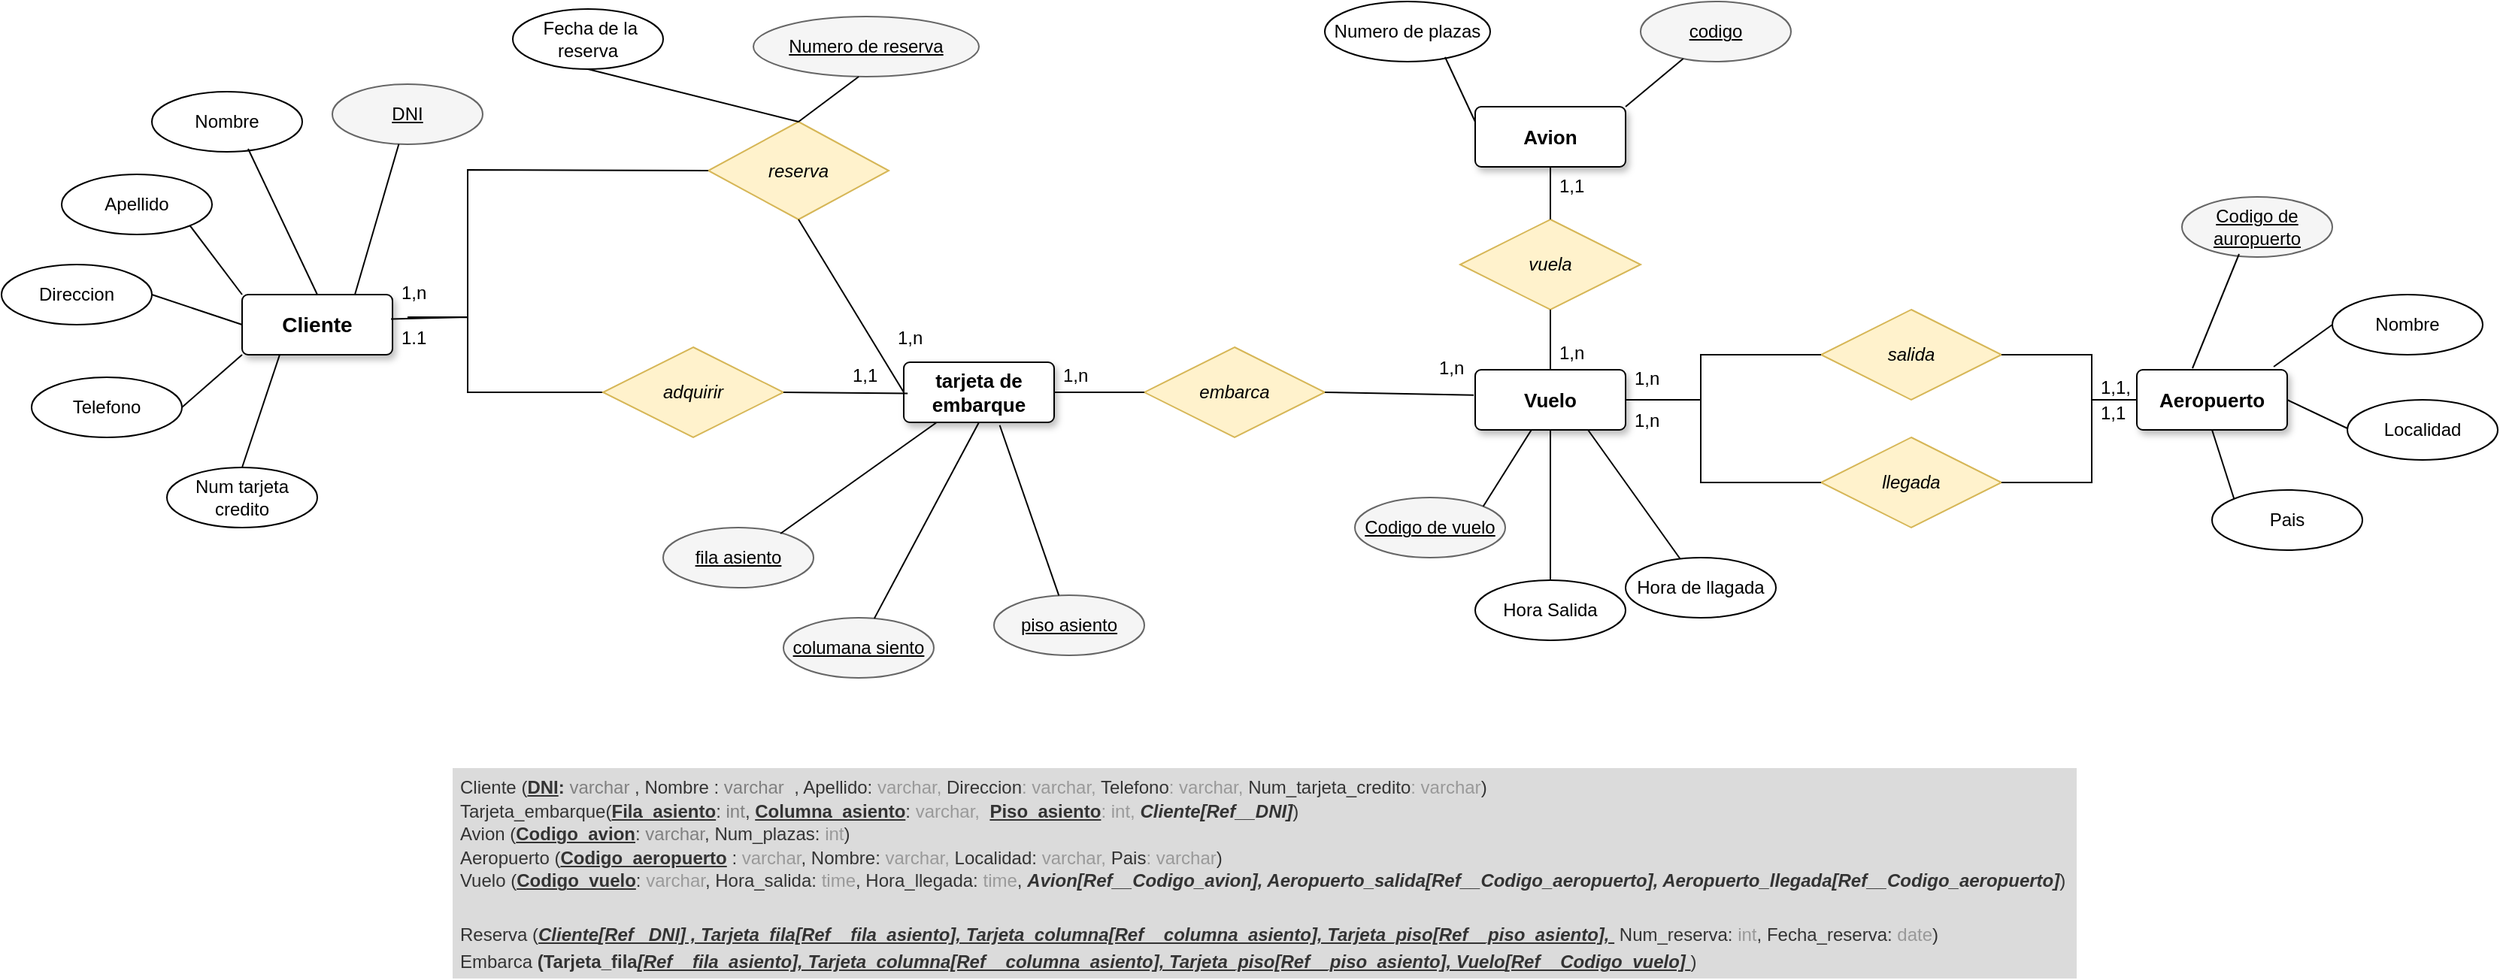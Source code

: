 <mxfile version="22.0.4" type="github">
  <diagram name="Página-1" id="L3PUTeM4myhtaXMjBlmP">
    <mxGraphModel dx="2261" dy="750" grid="1" gridSize="10" guides="1" tooltips="1" connect="1" arrows="1" fold="1" page="1" pageScale="1" pageWidth="827" pageHeight="1169" math="0" shadow="0">
      <root>
        <mxCell id="0" />
        <mxCell id="1" parent="0" />
        <mxCell id="XfrkroBY9YdSZelQLkN4-1" value="Vuelo" style="rounded=1;arcSize=10;whiteSpace=wrap;html=1;align=center;shadow=1;fontSize=13;fontStyle=1" parent="1" vertex="1">
          <mxGeometry x="710" y="505" width="100" height="40" as="geometry" />
        </mxCell>
        <mxCell id="XfrkroBY9YdSZelQLkN4-2" value="Cliente" style="rounded=1;arcSize=10;whiteSpace=wrap;html=1;align=center;shadow=1;fontSize=14;fontStyle=1" parent="1" vertex="1">
          <mxGeometry x="-110" y="455" width="100" height="40" as="geometry" />
        </mxCell>
        <mxCell id="XfrkroBY9YdSZelQLkN4-3" value="Aeropuerto" style="rounded=1;arcSize=10;whiteSpace=wrap;html=1;align=center;shadow=1;fontSize=13;fontStyle=1" parent="1" vertex="1">
          <mxGeometry x="1150" y="505" width="100" height="40" as="geometry" />
        </mxCell>
        <mxCell id="XfrkroBY9YdSZelQLkN4-4" value="Avion" style="rounded=1;arcSize=10;whiteSpace=wrap;html=1;align=center;shadow=1;fontSize=13;fontStyle=1" parent="1" vertex="1">
          <mxGeometry x="710" y="330" width="100" height="40" as="geometry" />
        </mxCell>
        <mxCell id="XfrkroBY9YdSZelQLkN4-5" value="Nombre" style="ellipse;whiteSpace=wrap;html=1;align=center;" parent="1" vertex="1">
          <mxGeometry x="-170" y="320" width="100" height="40" as="geometry" />
        </mxCell>
        <mxCell id="XfrkroBY9YdSZelQLkN4-6" value="DNI" style="ellipse;whiteSpace=wrap;html=1;align=center;fontStyle=4;fillColor=#f5f5f5;strokeColor=#666666;" parent="1" vertex="1">
          <mxGeometry x="-50" y="315" width="100" height="40" as="geometry" />
        </mxCell>
        <mxCell id="XfrkroBY9YdSZelQLkN4-7" value="Apellido" style="ellipse;whiteSpace=wrap;html=1;align=center;" parent="1" vertex="1">
          <mxGeometry x="-230" y="375" width="100" height="40" as="geometry" />
        </mxCell>
        <mxCell id="XfrkroBY9YdSZelQLkN4-8" value="Direccion" style="ellipse;whiteSpace=wrap;html=1;align=center;" parent="1" vertex="1">
          <mxGeometry x="-270" y="435" width="100" height="40" as="geometry" />
        </mxCell>
        <mxCell id="XfrkroBY9YdSZelQLkN4-9" value="Telefono" style="ellipse;whiteSpace=wrap;html=1;align=center;" parent="1" vertex="1">
          <mxGeometry x="-250" y="510" width="100" height="40" as="geometry" />
        </mxCell>
        <mxCell id="XfrkroBY9YdSZelQLkN4-12" value="Num tarjeta credito" style="ellipse;whiteSpace=wrap;html=1;align=center;" parent="1" vertex="1">
          <mxGeometry x="-160" y="570" width="100" height="40" as="geometry" />
        </mxCell>
        <mxCell id="XfrkroBY9YdSZelQLkN4-16" value="" style="endArrow=none;html=1;rounded=0;entryX=0.5;entryY=0;entryDx=0;entryDy=0;exitX=0.25;exitY=1;exitDx=0;exitDy=0;" parent="1" source="XfrkroBY9YdSZelQLkN4-2" target="XfrkroBY9YdSZelQLkN4-12" edge="1">
          <mxGeometry relative="1" as="geometry">
            <mxPoint x="-42" y="736" as="sourcePoint" />
            <mxPoint x="350" y="545" as="targetPoint" />
          </mxGeometry>
        </mxCell>
        <mxCell id="XfrkroBY9YdSZelQLkN4-19" value="" style="endArrow=none;html=1;rounded=0;exitX=0;exitY=1;exitDx=0;exitDy=0;entryX=1;entryY=0.5;entryDx=0;entryDy=0;" parent="1" source="XfrkroBY9YdSZelQLkN4-2" target="XfrkroBY9YdSZelQLkN4-9" edge="1">
          <mxGeometry relative="1" as="geometry">
            <mxPoint x="330" y="425" as="sourcePoint" />
            <mxPoint x="490" y="425" as="targetPoint" />
          </mxGeometry>
        </mxCell>
        <mxCell id="XfrkroBY9YdSZelQLkN4-20" value="" style="endArrow=none;html=1;rounded=0;exitX=1;exitY=1;exitDx=0;exitDy=0;entryX=0;entryY=0;entryDx=0;entryDy=0;" parent="1" source="XfrkroBY9YdSZelQLkN4-7" target="XfrkroBY9YdSZelQLkN4-2" edge="1">
          <mxGeometry relative="1" as="geometry">
            <mxPoint x="330" y="425" as="sourcePoint" />
            <mxPoint x="490" y="425" as="targetPoint" />
          </mxGeometry>
        </mxCell>
        <mxCell id="XfrkroBY9YdSZelQLkN4-21" value="" style="endArrow=none;html=1;rounded=0;entryX=1;entryY=0.5;entryDx=0;entryDy=0;exitX=0;exitY=0.5;exitDx=0;exitDy=0;" parent="1" source="XfrkroBY9YdSZelQLkN4-2" target="XfrkroBY9YdSZelQLkN4-8" edge="1">
          <mxGeometry relative="1" as="geometry">
            <mxPoint x="330" y="425" as="sourcePoint" />
            <mxPoint x="490" y="425" as="targetPoint" />
          </mxGeometry>
        </mxCell>
        <mxCell id="XfrkroBY9YdSZelQLkN4-22" value="" style="endArrow=none;html=1;rounded=0;exitX=0.64;exitY=0.95;exitDx=0;exitDy=0;exitPerimeter=0;entryX=0.5;entryY=0;entryDx=0;entryDy=0;" parent="1" source="XfrkroBY9YdSZelQLkN4-5" target="XfrkroBY9YdSZelQLkN4-2" edge="1">
          <mxGeometry relative="1" as="geometry">
            <mxPoint x="330" y="425" as="sourcePoint" />
            <mxPoint x="490" y="425" as="targetPoint" />
          </mxGeometry>
        </mxCell>
        <mxCell id="XfrkroBY9YdSZelQLkN4-23" value="" style="endArrow=none;html=1;rounded=0;entryX=0.75;entryY=0;entryDx=0;entryDy=0;" parent="1" source="XfrkroBY9YdSZelQLkN4-6" target="XfrkroBY9YdSZelQLkN4-2" edge="1">
          <mxGeometry relative="1" as="geometry">
            <mxPoint x="280" y="425" as="sourcePoint" />
            <mxPoint x="440" y="425" as="targetPoint" />
          </mxGeometry>
        </mxCell>
        <mxCell id="XfrkroBY9YdSZelQLkN4-27" value="reserva" style="shape=rhombus;perimeter=rhombusPerimeter;whiteSpace=wrap;html=1;align=center;fillColor=#fff2cc;strokeColor=#d6b656;fontStyle=2" parent="1" vertex="1">
          <mxGeometry x="200" y="340" width="120" height="65" as="geometry" />
        </mxCell>
        <mxCell id="XfrkroBY9YdSZelQLkN4-28" value="vuela" style="shape=rhombus;perimeter=rhombusPerimeter;whiteSpace=wrap;html=1;align=center;fillColor=#fff2cc;strokeColor=#d6b656;fontStyle=2" parent="1" vertex="1">
          <mxGeometry x="700" y="405" width="120" height="60" as="geometry" />
        </mxCell>
        <mxCell id="XfrkroBY9YdSZelQLkN4-29" value="salida" style="shape=rhombus;perimeter=rhombusPerimeter;whiteSpace=wrap;html=1;align=center;fillColor=#fff2cc;strokeColor=#d6b656;fontStyle=2" parent="1" vertex="1">
          <mxGeometry x="940" y="465" width="120" height="60" as="geometry" />
        </mxCell>
        <mxCell id="XfrkroBY9YdSZelQLkN4-30" value="llegada" style="shape=rhombus;perimeter=rhombusPerimeter;whiteSpace=wrap;html=1;align=center;fillColor=#fff2cc;strokeColor=#d6b656;fontStyle=2" parent="1" vertex="1">
          <mxGeometry x="940" y="550" width="120" height="60" as="geometry" />
        </mxCell>
        <mxCell id="XfrkroBY9YdSZelQLkN4-31" value="&amp;nbsp;Fecha de la reserva" style="ellipse;whiteSpace=wrap;html=1;align=center;" parent="1" vertex="1">
          <mxGeometry x="70" y="265" width="100" height="40" as="geometry" />
        </mxCell>
        <mxCell id="XfrkroBY9YdSZelQLkN4-32" value="Numero de reserva" style="ellipse;whiteSpace=wrap;html=1;align=center;fontStyle=4;fillColor=#f5f5f5;strokeColor=#666666;" parent="1" vertex="1">
          <mxGeometry x="230" y="270" width="150" height="40" as="geometry" />
        </mxCell>
        <mxCell id="XfrkroBY9YdSZelQLkN4-33" value="fila asiento" style="ellipse;whiteSpace=wrap;html=1;align=center;fontStyle=4;fillColor=#f5f5f5;strokeColor=#666666;" parent="1" vertex="1">
          <mxGeometry x="170" y="610" width="100" height="40" as="geometry" />
        </mxCell>
        <mxCell id="XfrkroBY9YdSZelQLkN4-34" value="columana siento" style="ellipse;whiteSpace=wrap;html=1;align=center;fontStyle=4;fillColor=#f5f5f5;strokeColor=#666666;" parent="1" vertex="1">
          <mxGeometry x="250" y="670" width="100" height="40" as="geometry" />
        </mxCell>
        <mxCell id="XfrkroBY9YdSZelQLkN4-35" value="piso asiento" style="ellipse;whiteSpace=wrap;html=1;align=center;fontStyle=4;fillColor=#f5f5f5;strokeColor=#666666;" parent="1" vertex="1">
          <mxGeometry x="390" y="655" width="100" height="40" as="geometry" />
        </mxCell>
        <mxCell id="XfrkroBY9YdSZelQLkN4-36" value="" style="endArrow=none;html=1;rounded=0;exitX=0.78;exitY=0.1;exitDx=0;exitDy=0;exitPerimeter=0;" parent="1" source="XfrkroBY9YdSZelQLkN4-33" target="Wc_oLumsa9qO4AvaXTeA-2" edge="1">
          <mxGeometry relative="1" as="geometry">
            <mxPoint x="180" y="640" as="sourcePoint" />
            <mxPoint x="190" y="595" as="targetPoint" />
          </mxGeometry>
        </mxCell>
        <mxCell id="XfrkroBY9YdSZelQLkN4-37" value="" style="endArrow=none;html=1;rounded=0;exitX=0.5;exitY=1;exitDx=0;exitDy=0;" parent="1" source="Wc_oLumsa9qO4AvaXTeA-2" target="XfrkroBY9YdSZelQLkN4-34" edge="1">
          <mxGeometry relative="1" as="geometry">
            <mxPoint x="243" y="596" as="sourcePoint" />
            <mxPoint x="220" y="475" as="targetPoint" />
          </mxGeometry>
        </mxCell>
        <mxCell id="XfrkroBY9YdSZelQLkN4-38" value="" style="endArrow=none;html=1;rounded=0;exitX=0.638;exitY=1.047;exitDx=0;exitDy=0;exitPerimeter=0;" parent="1" source="Wc_oLumsa9qO4AvaXTeA-2" target="XfrkroBY9YdSZelQLkN4-35" edge="1">
          <mxGeometry relative="1" as="geometry">
            <mxPoint x="250" y="595" as="sourcePoint" />
            <mxPoint x="220" y="475" as="targetPoint" />
          </mxGeometry>
        </mxCell>
        <mxCell id="XfrkroBY9YdSZelQLkN4-39" value="" style="endArrow=none;html=1;rounded=0;exitX=0.5;exitY=0;exitDx=0;exitDy=0;entryX=0.467;entryY=1;entryDx=0;entryDy=0;entryPerimeter=0;" parent="1" source="XfrkroBY9YdSZelQLkN4-27" target="XfrkroBY9YdSZelQLkN4-32" edge="1">
          <mxGeometry relative="1" as="geometry">
            <mxPoint x="60" y="400" as="sourcePoint" />
            <mxPoint x="220" y="400" as="targetPoint" />
          </mxGeometry>
        </mxCell>
        <mxCell id="XfrkroBY9YdSZelQLkN4-40" value="" style="endArrow=none;html=1;rounded=0;exitX=0.5;exitY=0;exitDx=0;exitDy=0;entryX=0.5;entryY=1;entryDx=0;entryDy=0;" parent="1" source="XfrkroBY9YdSZelQLkN4-27" target="XfrkroBY9YdSZelQLkN4-31" edge="1">
          <mxGeometry relative="1" as="geometry">
            <mxPoint x="60" y="400" as="sourcePoint" />
            <mxPoint x="220" y="400" as="targetPoint" />
          </mxGeometry>
        </mxCell>
        <mxCell id="XfrkroBY9YdSZelQLkN4-42" value="" style="endArrow=none;html=1;rounded=0;entryX=0;entryY=0.5;entryDx=0;entryDy=0;exitX=1;exitY=0.5;exitDx=0;exitDy=0;" parent="1" source="XfrkroBY9YdSZelQLkN4-1" target="XfrkroBY9YdSZelQLkN4-29" edge="1">
          <mxGeometry relative="1" as="geometry">
            <mxPoint x="860" y="525" as="sourcePoint" />
            <mxPoint x="700" y="545" as="targetPoint" />
            <Array as="points">
              <mxPoint x="860" y="525" />
              <mxPoint x="860" y="495" />
            </Array>
          </mxGeometry>
        </mxCell>
        <mxCell id="XfrkroBY9YdSZelQLkN4-43" value="" style="endArrow=none;html=1;rounded=0;entryX=0;entryY=0.5;entryDx=0;entryDy=0;" parent="1" target="XfrkroBY9YdSZelQLkN4-30" edge="1">
          <mxGeometry relative="1" as="geometry">
            <mxPoint x="830" y="525" as="sourcePoint" />
            <mxPoint x="920" y="579.5" as="targetPoint" />
            <Array as="points">
              <mxPoint x="860" y="525" />
              <mxPoint x="860" y="580" />
            </Array>
          </mxGeometry>
        </mxCell>
        <mxCell id="XfrkroBY9YdSZelQLkN4-44" value="" style="endArrow=none;html=1;rounded=0;entryX=0;entryY=0.5;entryDx=0;entryDy=0;" parent="1" target="XfrkroBY9YdSZelQLkN4-3" edge="1">
          <mxGeometry relative="1" as="geometry">
            <mxPoint x="1060" y="495" as="sourcePoint" />
            <mxPoint x="1120" y="495" as="targetPoint" />
            <Array as="points">
              <mxPoint x="1120" y="495" />
              <mxPoint x="1120" y="525" />
            </Array>
          </mxGeometry>
        </mxCell>
        <mxCell id="XfrkroBY9YdSZelQLkN4-45" value="" style="endArrow=none;html=1;rounded=0;entryX=0;entryY=0.5;entryDx=0;entryDy=0;exitX=1;exitY=0.5;exitDx=0;exitDy=0;" parent="1" source="XfrkroBY9YdSZelQLkN4-30" target="XfrkroBY9YdSZelQLkN4-3" edge="1">
          <mxGeometry relative="1" as="geometry">
            <mxPoint x="1060" y="575" as="sourcePoint" />
            <mxPoint x="1120" y="580" as="targetPoint" />
            <Array as="points">
              <mxPoint x="1120" y="580" />
              <mxPoint x="1120" y="525" />
            </Array>
          </mxGeometry>
        </mxCell>
        <mxCell id="XfrkroBY9YdSZelQLkN4-46" value="" style="endArrow=none;html=1;rounded=0;exitX=0.5;exitY=1;exitDx=0;exitDy=0;entryX=0.5;entryY=0;entryDx=0;entryDy=0;" parent="1" source="XfrkroBY9YdSZelQLkN4-28" target="XfrkroBY9YdSZelQLkN4-1" edge="1">
          <mxGeometry relative="1" as="geometry">
            <mxPoint x="540" y="545" as="sourcePoint" />
            <mxPoint x="700" y="545" as="targetPoint" />
          </mxGeometry>
        </mxCell>
        <mxCell id="XfrkroBY9YdSZelQLkN4-47" value="" style="endArrow=none;html=1;rounded=0;exitX=0.5;exitY=1;exitDx=0;exitDy=0;entryX=0.5;entryY=0;entryDx=0;entryDy=0;" parent="1" source="XfrkroBY9YdSZelQLkN4-4" target="XfrkroBY9YdSZelQLkN4-28" edge="1">
          <mxGeometry relative="1" as="geometry">
            <mxPoint x="540" y="580" as="sourcePoint" />
            <mxPoint x="700" y="580" as="targetPoint" />
          </mxGeometry>
        </mxCell>
        <mxCell id="XfrkroBY9YdSZelQLkN4-50" value="Codigo de vuelo" style="ellipse;whiteSpace=wrap;html=1;align=center;fontStyle=4;fillColor=#f5f5f5;strokeColor=#666666;" parent="1" vertex="1">
          <mxGeometry x="630" y="590" width="100" height="40" as="geometry" />
        </mxCell>
        <mxCell id="XfrkroBY9YdSZelQLkN4-51" value="Hora Salida" style="ellipse;whiteSpace=wrap;html=1;align=center;" parent="1" vertex="1">
          <mxGeometry x="710" y="645" width="100" height="40" as="geometry" />
        </mxCell>
        <mxCell id="XfrkroBY9YdSZelQLkN4-52" value="Hora de llagada" style="ellipse;whiteSpace=wrap;html=1;align=center;" parent="1" vertex="1">
          <mxGeometry x="810" y="630" width="100" height="40" as="geometry" />
        </mxCell>
        <mxCell id="XfrkroBY9YdSZelQLkN4-53" value="Codigo de auropuerto" style="ellipse;whiteSpace=wrap;html=1;align=center;fontStyle=4;fillColor=#f5f5f5;strokeColor=#666666;" parent="1" vertex="1">
          <mxGeometry x="1180" y="390" width="100" height="40" as="geometry" />
        </mxCell>
        <mxCell id="XfrkroBY9YdSZelQLkN4-54" value="Nombre" style="ellipse;whiteSpace=wrap;html=1;align=center;" parent="1" vertex="1">
          <mxGeometry x="1280" y="455" width="100" height="40" as="geometry" />
        </mxCell>
        <mxCell id="XfrkroBY9YdSZelQLkN4-55" value="Localidad" style="ellipse;whiteSpace=wrap;html=1;align=center;" parent="1" vertex="1">
          <mxGeometry x="1290" y="525" width="100" height="40" as="geometry" />
        </mxCell>
        <mxCell id="XfrkroBY9YdSZelQLkN4-56" value="Pais" style="ellipse;whiteSpace=wrap;html=1;align=center;" parent="1" vertex="1">
          <mxGeometry x="1200" y="585" width="100" height="40" as="geometry" />
        </mxCell>
        <mxCell id="XfrkroBY9YdSZelQLkN4-57" value="Numero de plazas" style="ellipse;whiteSpace=wrap;html=1;align=center;" parent="1" vertex="1">
          <mxGeometry x="610" y="260" width="110" height="40" as="geometry" />
        </mxCell>
        <mxCell id="XfrkroBY9YdSZelQLkN4-58" value="" style="endArrow=none;html=1;rounded=0;exitX=0.727;exitY=0.925;exitDx=0;exitDy=0;exitPerimeter=0;entryX=0;entryY=0.25;entryDx=0;entryDy=0;" parent="1" source="XfrkroBY9YdSZelQLkN4-57" target="XfrkroBY9YdSZelQLkN4-4" edge="1">
          <mxGeometry relative="1" as="geometry">
            <mxPoint x="540" y="580" as="sourcePoint" />
            <mxPoint x="700" y="580" as="targetPoint" />
          </mxGeometry>
        </mxCell>
        <mxCell id="XfrkroBY9YdSZelQLkN4-59" value="codigo" style="ellipse;whiteSpace=wrap;html=1;align=center;fontStyle=4;fillColor=#f5f5f5;strokeColor=#666666;" parent="1" vertex="1">
          <mxGeometry x="820" y="260" width="100" height="40" as="geometry" />
        </mxCell>
        <mxCell id="XfrkroBY9YdSZelQLkN4-60" value="" style="endArrow=none;html=1;rounded=0;exitX=1;exitY=0;exitDx=0;exitDy=0;" parent="1" source="XfrkroBY9YdSZelQLkN4-4" target="XfrkroBY9YdSZelQLkN4-59" edge="1">
          <mxGeometry relative="1" as="geometry">
            <mxPoint x="840" y="290" as="sourcePoint" />
            <mxPoint x="700" y="580" as="targetPoint" />
          </mxGeometry>
        </mxCell>
        <mxCell id="XfrkroBY9YdSZelQLkN4-61" value="" style="endArrow=none;html=1;rounded=0;exitX=1;exitY=0;exitDx=0;exitDy=0;" parent="1" source="XfrkroBY9YdSZelQLkN4-50" target="XfrkroBY9YdSZelQLkN4-1" edge="1">
          <mxGeometry relative="1" as="geometry">
            <mxPoint x="730" y="595" as="sourcePoint" />
            <mxPoint x="700" y="545" as="targetPoint" />
          </mxGeometry>
        </mxCell>
        <mxCell id="XfrkroBY9YdSZelQLkN4-62" value="" style="endArrow=none;html=1;rounded=0;exitX=0.5;exitY=0;exitDx=0;exitDy=0;" parent="1" source="XfrkroBY9YdSZelQLkN4-51" edge="1">
          <mxGeometry relative="1" as="geometry">
            <mxPoint x="540" y="545" as="sourcePoint" />
            <mxPoint x="760" y="545" as="targetPoint" />
          </mxGeometry>
        </mxCell>
        <mxCell id="XfrkroBY9YdSZelQLkN4-63" value="" style="endArrow=none;html=1;rounded=0;entryX=0.75;entryY=1;entryDx=0;entryDy=0;" parent="1" source="XfrkroBY9YdSZelQLkN4-52" target="XfrkroBY9YdSZelQLkN4-1" edge="1">
          <mxGeometry relative="1" as="geometry">
            <mxPoint x="540" y="545" as="sourcePoint" />
            <mxPoint x="700" y="545" as="targetPoint" />
          </mxGeometry>
        </mxCell>
        <mxCell id="XfrkroBY9YdSZelQLkN4-64" value="" style="endArrow=none;html=1;rounded=0;entryX=0.38;entryY=0.95;entryDx=0;entryDy=0;entryPerimeter=0;exitX=0.37;exitY=-0.025;exitDx=0;exitDy=0;exitPerimeter=0;" parent="1" source="XfrkroBY9YdSZelQLkN4-3" target="XfrkroBY9YdSZelQLkN4-53" edge="1">
          <mxGeometry relative="1" as="geometry">
            <mxPoint x="540" y="545" as="sourcePoint" />
            <mxPoint x="700" y="545" as="targetPoint" />
          </mxGeometry>
        </mxCell>
        <mxCell id="XfrkroBY9YdSZelQLkN4-65" value="" style="endArrow=none;html=1;rounded=0;entryX=0;entryY=0.5;entryDx=0;entryDy=0;exitX=0.91;exitY=-0.05;exitDx=0;exitDy=0;exitPerimeter=0;" parent="1" source="XfrkroBY9YdSZelQLkN4-3" target="XfrkroBY9YdSZelQLkN4-54" edge="1">
          <mxGeometry relative="1" as="geometry">
            <mxPoint x="540" y="545" as="sourcePoint" />
            <mxPoint x="700" y="545" as="targetPoint" />
          </mxGeometry>
        </mxCell>
        <mxCell id="XfrkroBY9YdSZelQLkN4-66" value="" style="endArrow=none;html=1;rounded=0;exitX=1;exitY=0.5;exitDx=0;exitDy=0;" parent="1" source="XfrkroBY9YdSZelQLkN4-3" edge="1">
          <mxGeometry relative="1" as="geometry">
            <mxPoint x="1130" y="544" as="sourcePoint" />
            <mxPoint x="1290" y="544" as="targetPoint" />
          </mxGeometry>
        </mxCell>
        <mxCell id="XfrkroBY9YdSZelQLkN4-67" value="" style="endArrow=none;html=1;rounded=0;entryX=0;entryY=0;entryDx=0;entryDy=0;exitX=0.5;exitY=1;exitDx=0;exitDy=0;" parent="1" source="XfrkroBY9YdSZelQLkN4-3" target="XfrkroBY9YdSZelQLkN4-56" edge="1">
          <mxGeometry relative="1" as="geometry">
            <mxPoint x="540" y="545" as="sourcePoint" />
            <mxPoint x="700" y="545" as="targetPoint" />
          </mxGeometry>
        </mxCell>
        <mxCell id="XfrkroBY9YdSZelQLkN4-71" value="1,n" style="text;strokeColor=none;fillColor=none;spacingLeft=4;spacingRight=4;overflow=hidden;rotatable=0;points=[[0,0.5],[1,0.5]];portConstraint=eastwest;fontSize=12;whiteSpace=wrap;html=1;" parent="1" vertex="1">
          <mxGeometry x="680" y="490" width="40" height="30" as="geometry" />
        </mxCell>
        <mxCell id="XfrkroBY9YdSZelQLkN4-73" value="1,n" style="text;strokeColor=none;fillColor=none;spacingLeft=4;spacingRight=4;overflow=hidden;rotatable=0;points=[[0,0.5],[1,0.5]];portConstraint=eastwest;fontSize=12;whiteSpace=wrap;html=1;" parent="1" vertex="1">
          <mxGeometry x="-10" y="440" width="40" height="30" as="geometry" />
        </mxCell>
        <mxCell id="XfrkroBY9YdSZelQLkN4-74" value="1.1" style="text;strokeColor=none;fillColor=none;spacingLeft=4;spacingRight=4;overflow=hidden;rotatable=0;points=[[0,0.5],[1,0.5]];portConstraint=eastwest;fontSize=12;whiteSpace=wrap;html=1;" parent="1" vertex="1">
          <mxGeometry x="-10" y="470" width="40" height="30" as="geometry" />
        </mxCell>
        <mxCell id="XfrkroBY9YdSZelQLkN4-75" value="1,1," style="text;strokeColor=none;fillColor=none;spacingLeft=4;spacingRight=4;overflow=hidden;rotatable=0;points=[[0,0.5],[1,0.5]];portConstraint=eastwest;fontSize=12;whiteSpace=wrap;html=1;" parent="1" vertex="1">
          <mxGeometry x="1120" y="503" width="40" height="30" as="geometry" />
        </mxCell>
        <mxCell id="XfrkroBY9YdSZelQLkN4-76" value="1,1" style="text;strokeColor=none;fillColor=none;spacingLeft=4;spacingRight=4;overflow=hidden;rotatable=0;points=[[0,0.5],[1,0.5]];portConstraint=eastwest;fontSize=12;whiteSpace=wrap;html=1;" parent="1" vertex="1">
          <mxGeometry x="1120" y="520" width="40" height="30" as="geometry" />
        </mxCell>
        <mxCell id="XfrkroBY9YdSZelQLkN4-77" value="1,n" style="text;strokeColor=none;fillColor=none;spacingLeft=4;spacingRight=4;overflow=hidden;rotatable=0;points=[[0,0.5],[1,0.5]];portConstraint=eastwest;fontSize=12;whiteSpace=wrap;html=1;" parent="1" vertex="1">
          <mxGeometry x="810" y="525" width="40" height="30" as="geometry" />
        </mxCell>
        <mxCell id="XfrkroBY9YdSZelQLkN4-78" value="1,n" style="text;strokeColor=none;fillColor=none;spacingLeft=4;spacingRight=4;overflow=hidden;rotatable=0;points=[[0,0.5],[1,0.5]];portConstraint=eastwest;fontSize=12;whiteSpace=wrap;html=1;" parent="1" vertex="1">
          <mxGeometry x="810" y="497" width="40" height="30" as="geometry" />
        </mxCell>
        <mxCell id="XfrkroBY9YdSZelQLkN4-79" value="1,1" style="text;strokeColor=none;fillColor=none;spacingLeft=4;spacingRight=4;overflow=hidden;rotatable=0;points=[[0,0.5],[1,0.5]];portConstraint=eastwest;fontSize=12;whiteSpace=wrap;html=1;" parent="1" vertex="1">
          <mxGeometry x="760" y="369" width="40" height="30" as="geometry" />
        </mxCell>
        <mxCell id="XfrkroBY9YdSZelQLkN4-80" value="1,n" style="text;strokeColor=none;fillColor=none;spacingLeft=4;spacingRight=4;overflow=hidden;rotatable=0;points=[[0,0.5],[1,0.5]];portConstraint=eastwest;fontSize=12;whiteSpace=wrap;html=1;" parent="1" vertex="1">
          <mxGeometry x="760" y="480" width="40" height="30" as="geometry" />
        </mxCell>
        <mxCell id="Wc_oLumsa9qO4AvaXTeA-2" value="tarjeta de embarque" style="rounded=1;arcSize=10;whiteSpace=wrap;html=1;align=center;shadow=1;fontSize=13;fontStyle=1" parent="1" vertex="1">
          <mxGeometry x="330" y="500" width="100" height="40" as="geometry" />
        </mxCell>
        <mxCell id="Wc_oLumsa9qO4AvaXTeA-11" value="" style="endArrow=none;html=1;rounded=0;exitX=0.5;exitY=1;exitDx=0;exitDy=0;entryX=0;entryY=0.5;entryDx=0;entryDy=0;" parent="1" source="XfrkroBY9YdSZelQLkN4-27" target="Wc_oLumsa9qO4AvaXTeA-2" edge="1">
          <mxGeometry relative="1" as="geometry">
            <mxPoint x="320" y="570" as="sourcePoint" />
            <mxPoint x="610" y="600" as="targetPoint" />
          </mxGeometry>
        </mxCell>
        <mxCell id="Wc_oLumsa9qO4AvaXTeA-13" value="" style="endArrow=none;html=1;rounded=0;exitX=-0.024;exitY=0.043;exitDx=0;exitDy=0;exitPerimeter=0;" parent="1" source="XfrkroBY9YdSZelQLkN4-74" edge="1">
          <mxGeometry relative="1" as="geometry">
            <mxPoint x="450" y="600" as="sourcePoint" />
            <mxPoint x="130" y="520" as="targetPoint" />
            <Array as="points">
              <mxPoint x="40" y="470" />
              <mxPoint x="40" y="520" />
            </Array>
          </mxGeometry>
        </mxCell>
        <mxCell id="Wc_oLumsa9qO4AvaXTeA-14" value="embarca" style="shape=rhombus;perimeter=rhombusPerimeter;whiteSpace=wrap;html=1;align=center;fillColor=#fff2cc;strokeColor=#d6b656;fontStyle=2" parent="1" vertex="1">
          <mxGeometry x="490" y="490" width="120" height="60" as="geometry" />
        </mxCell>
        <mxCell id="Wc_oLumsa9qO4AvaXTeA-15" value="" style="endArrow=none;html=1;rounded=0;exitX=1;exitY=0.5;exitDx=0;exitDy=0;" parent="1" source="Wc_oLumsa9qO4AvaXTeA-2" target="Wc_oLumsa9qO4AvaXTeA-14" edge="1">
          <mxGeometry relative="1" as="geometry">
            <mxPoint x="450" y="600" as="sourcePoint" />
            <mxPoint x="610" y="600" as="targetPoint" />
          </mxGeometry>
        </mxCell>
        <mxCell id="Wc_oLumsa9qO4AvaXTeA-16" value="" style="endArrow=none;html=1;rounded=0;entryX=0.726;entryY=0.063;entryDx=0;entryDy=0;entryPerimeter=0;exitX=1;exitY=0.5;exitDx=0;exitDy=0;" parent="1" source="Wc_oLumsa9qO4AvaXTeA-14" edge="1">
          <mxGeometry relative="1" as="geometry">
            <mxPoint x="450" y="600" as="sourcePoint" />
            <mxPoint x="709.04" y="521.89" as="targetPoint" />
          </mxGeometry>
        </mxCell>
        <mxCell id="Wc_oLumsa9qO4AvaXTeA-17" value="1,1" style="text;strokeColor=none;fillColor=none;spacingLeft=4;spacingRight=4;overflow=hidden;rotatable=0;points=[[0,0.5],[1,0.5]];portConstraint=eastwest;fontSize=12;whiteSpace=wrap;html=1;" parent="1" vertex="1">
          <mxGeometry x="290" y="495" width="40" height="30" as="geometry" />
        </mxCell>
        <mxCell id="Wc_oLumsa9qO4AvaXTeA-21" value="" style="endArrow=none;html=1;rounded=0;entryX=0;entryY=0.5;entryDx=0;entryDy=0;" parent="1" target="XfrkroBY9YdSZelQLkN4-27" edge="1">
          <mxGeometry relative="1" as="geometry">
            <mxPoint y="470" as="sourcePoint" />
            <mxPoint x="610" y="600" as="targetPoint" />
            <Array as="points">
              <mxPoint x="40" y="470" />
              <mxPoint x="40" y="372" />
            </Array>
          </mxGeometry>
        </mxCell>
        <mxCell id="Wc_oLumsa9qO4AvaXTeA-22" value="1,n" style="text;strokeColor=none;fillColor=none;spacingLeft=4;spacingRight=4;overflow=hidden;rotatable=0;points=[[0,0.5],[1,0.5]];portConstraint=eastwest;fontSize=12;whiteSpace=wrap;html=1;" parent="1" vertex="1">
          <mxGeometry x="430" y="495" width="40" height="30" as="geometry" />
        </mxCell>
        <mxCell id="Wc_oLumsa9qO4AvaXTeA-23" value="1,n" style="text;strokeColor=none;fillColor=none;spacingLeft=4;spacingRight=4;overflow=hidden;rotatable=0;points=[[0,0.5],[1,0.5]];portConstraint=eastwest;fontSize=12;whiteSpace=wrap;html=1;" parent="1" vertex="1">
          <mxGeometry x="320" y="470" width="40" height="30" as="geometry" />
        </mxCell>
        <mxCell id="Wc_oLumsa9qO4AvaXTeA-24" value="adquirir" style="shape=rhombus;perimeter=rhombusPerimeter;whiteSpace=wrap;html=1;align=center;fillColor=#fff2cc;strokeColor=#d6b656;fontStyle=2" parent="1" vertex="1">
          <mxGeometry x="130" y="490" width="120" height="60" as="geometry" />
        </mxCell>
        <mxCell id="Wc_oLumsa9qO4AvaXTeA-29" value="" style="endArrow=none;html=1;rounded=0;exitX=1;exitY=0.5;exitDx=0;exitDy=0;entryX=1.065;entryY=0.857;entryDx=0;entryDy=0;entryPerimeter=0;" parent="1" source="Wc_oLumsa9qO4AvaXTeA-24" target="Wc_oLumsa9qO4AvaXTeA-17" edge="1">
          <mxGeometry relative="1" as="geometry">
            <mxPoint x="390" y="740" as="sourcePoint" />
            <mxPoint x="550" y="740" as="targetPoint" />
          </mxGeometry>
        </mxCell>
        <mxCell id="vC5G6N-hkmNPNRaZy7Jm-1" value="&lt;h1 style=&quot;line-height: 150%;&quot;&gt;&lt;div style=&quot;border-color: var(--border-color); font-size: 12px; line-height: 130%;&quot;&gt;&lt;font style=&quot;border-color: var(--border-color);&quot;&gt;&lt;span style=&quot;border-color: var(--border-color);&quot;&gt;&lt;span style=&quot;border-color: var(--border-color);&quot;&gt;&lt;span style=&quot;font-weight: 400;&quot;&gt;Cliente (&lt;/span&gt;&lt;u style=&quot;&quot;&gt;DNI&lt;/u&gt;&lt;/span&gt;&lt;span style=&quot;border-color: var(--border-color);&quot;&gt;:&lt;/span&gt;&lt;font style=&quot;font-weight: 400; border-color: var(--border-color);&quot; color=&quot;#808080&quot;&gt;&amp;nbsp;varchar&lt;/font&gt;&lt;span style=&quot;font-weight: 400;&quot;&gt;&amp;nbsp;, Nombre : &lt;font color=&quot;#808080&quot;&gt;varchar&lt;/font&gt;&lt;/span&gt;&lt;span style=&quot;font-weight: 400;&quot;&gt;&amp;nbsp; , Apellido: &lt;font color=&quot;#999999&quot;&gt;varchar, &lt;/font&gt;Direccion&lt;font color=&quot;#999999&quot;&gt;: varchar, &lt;/font&gt;Telefono&lt;font color=&quot;#999999&quot;&gt;: varchar, &lt;/font&gt;Num_tarjeta_credito&lt;font color=&quot;#999999&quot;&gt;: varchar&lt;/font&gt;&lt;/span&gt;&lt;span style=&quot;font-weight: 400;&quot;&gt;)&lt;/span&gt;&lt;br&gt;&lt;/span&gt;&lt;/font&gt;&lt;/div&gt;&lt;div style=&quot;border-color: var(--border-color); font-size: 12px; line-height: 130%;&quot;&gt;&lt;font style=&quot;border-color: var(--border-color);&quot;&gt;&lt;span style=&quot;border-color: var(--border-color);&quot;&gt;&lt;span style=&quot;border-color: var(--border-color);&quot;&gt;&lt;span style=&quot;font-weight: 400;&quot;&gt;Tarjeta_embarque(&lt;/span&gt;&lt;u&gt;Fila_asiento&lt;/u&gt;&lt;/span&gt;&lt;span style=&quot;font-weight: 400; border-color: var(--border-color);&quot;&gt;: &lt;font color=&quot;#808080&quot;&gt;int&lt;/font&gt;&lt;/span&gt;&lt;span style=&quot;border-color: var(--border-color);&quot;&gt;&lt;span style=&quot;font-weight: 400;&quot;&gt;, &lt;/span&gt;&lt;u&gt;Columna_asiento&lt;/u&gt;&lt;span style=&quot;font-weight: 400;&quot;&gt;: &lt;/span&gt;&lt;font style=&quot;font-weight: 400;&quot; color=&quot;#999999&quot;&gt;varchar,&amp;nbsp; &lt;/font&gt;&lt;u&gt;Piso_asiento&lt;/u&gt;&lt;font style=&quot;font-weight: 400;&quot; color=&quot;#999999&quot;&gt;: int, &lt;/font&gt;&lt;i style=&quot;&quot;&gt;Cliente[Ref__DNI]&lt;/i&gt;&lt;/span&gt;&lt;span style=&quot;border-color: var(--border-color);&quot;&gt;&lt;span style=&quot;font-weight: 400;&quot;&gt;)&amp;nbsp;&lt;/span&gt;&lt;/span&gt;&lt;/span&gt;&lt;/font&gt;&lt;/div&gt;&lt;div style=&quot;border-color: var(--border-color); font-size: 12px; line-height: 130%;&quot;&gt;&lt;font style=&quot;border-color: var(--border-color);&quot;&gt;&lt;span style=&quot;border-color: var(--border-color);&quot;&gt;&lt;span style=&quot;font-weight: 400;&quot;&gt;Avion (&lt;/span&gt;&lt;u&gt;Codigo_avion&lt;/u&gt;&lt;/span&gt;&lt;span style=&quot;font-weight: 400;&quot;&gt;: &lt;font color=&quot;#808080&quot;&gt;varchar&lt;/font&gt;&lt;/span&gt;&lt;b style=&quot;font-weight: 400; border-color: var(--border-color);&quot;&gt;,&lt;/b&gt;&lt;span style=&quot;font-weight: 400;&quot;&gt;&amp;nbsp;Num_plazas: &lt;font color=&quot;#999999&quot;&gt;int&lt;/font&gt;&lt;/span&gt;&lt;span style=&quot;font-weight: 400;&quot;&gt;)&amp;nbsp;&lt;/span&gt;&lt;/font&gt;&lt;/div&gt;&lt;div style=&quot;border-color: var(--border-color); font-size: 12px; line-height: 130%;&quot;&gt;&lt;span style=&quot;background-color: initial; font-weight: 400; border-color: var(--border-color);&quot;&gt;Aeropuerto (&lt;/span&gt;&lt;span style=&quot;background-color: initial; border-color: var(--border-color);&quot;&gt;&lt;u&gt;Codigo_aeropuerto&lt;/u&gt;&lt;/span&gt;&lt;span style=&quot;background-color: initial; font-weight: 400; border-color: var(--border-color);&quot;&gt;&amp;nbsp;:&lt;font color=&quot;#999999&quot;&gt;&amp;nbsp;varchar&lt;/font&gt;, Nombre:&lt;font color=&quot;#999999&quot;&gt;&amp;nbsp;varchar, &lt;/font&gt;Localidad:&lt;font color=&quot;#999999&quot;&gt;&amp;nbsp;varchar, &lt;/font&gt;Pais&lt;font color=&quot;#999999&quot;&gt;: varchar&lt;/font&gt;&lt;/span&gt;&lt;span style=&quot;background-color: initial;&quot;&gt;&lt;span style=&quot;font-weight: 400;&quot;&gt;)&lt;/span&gt;&lt;i style=&quot;&quot;&gt;&lt;font style=&quot;&quot; color=&quot;#000000&quot;&gt;&amp;nbsp;&lt;/font&gt;&lt;/i&gt;&lt;/span&gt;&lt;/div&gt;&lt;div style=&quot;border-color: var(--border-color); font-size: 12px; line-height: 130%;&quot;&gt;&lt;span style=&quot;background-color: initial; font-weight: 400;&quot;&gt;Vuelo (&lt;/span&gt;&lt;span style=&quot;background-color: initial;&quot;&gt;&lt;u&gt;Codigo_vuelo&lt;/u&gt;&lt;/span&gt;&lt;span style=&quot;background-color: initial; font-weight: 400;&quot;&gt;: &lt;font color=&quot;#999999&quot;&gt;varchar&lt;/font&gt;, Hora_salida: &lt;font color=&quot;#999999&quot;&gt;time&lt;/font&gt;, Hora_llegada: &lt;font color=&quot;#999999&quot;&gt;time&lt;/font&gt;, &lt;/span&gt;&lt;span style=&quot;background-color: initial;&quot;&gt;&lt;i&gt;Avion[Ref__Codigo_avion], Aeropuerto_salida[Ref__Codigo_aeropuerto], Aeropuerto_llegada[Ref__Codigo_aeropuerto]&lt;/i&gt;&lt;/span&gt;&lt;span style=&quot;background-color: initial; font-weight: 400;&quot;&gt;)&lt;/span&gt;&lt;/div&gt;&lt;div style=&quot;border-color: var(--border-color); font-weight: 400; font-size: 12px; line-height: 150%;&quot;&gt;&lt;/div&gt;&lt;span style=&quot;border-color: var(--border-color); font-size: 12px;&quot;&gt;&lt;div style=&quot;border-color: var(--border-color); line-height: 150%;&quot;&gt;&lt;font style=&quot;border-color: var(--border-color);&quot;&gt;&lt;b style=&quot;font-style: normal; font-weight: 400; border-color: var(--border-color);&quot;&gt;&lt;br&gt;&lt;/b&gt;&lt;/font&gt;&lt;/div&gt;&lt;div style=&quot;border-color: var(--border-color); line-height: 150%;&quot;&gt;&lt;font style=&quot;border-color: var(--border-color);&quot;&gt;&lt;b style=&quot;font-style: normal; font-weight: 400; border-color: var(--border-color);&quot;&gt;Reserva (&lt;/b&gt;&lt;span style=&quot;border-color: var(--border-color);&quot;&gt;&lt;i&gt;&lt;u&gt;Cliente&lt;/u&gt;&lt;/i&gt;&lt;/span&gt;&lt;/font&gt;&lt;span style=&quot;font-weight: 400; background-color: initial; border-color: var(--border-color);&quot;&gt;&lt;b style=&quot;border-color: var(--border-color);&quot;&gt;&lt;u style=&quot;&quot;&gt;&lt;i&gt;[Ref_ DNI] , Tarjeta_fila[Ref__fila_asiento], Tarjeta_columna[Ref__columna_asiento], Tarjeta_piso[Ref__piso_asiento],&amp;nbsp;&lt;/i&gt;&lt;/u&gt;&lt;/b&gt;&lt;/span&gt;&lt;span style=&quot;font-weight: 400; background-color: initial;&quot;&gt;&amp;nbsp;Num_reserva: &lt;font color=&quot;#999999&quot;&gt;int&lt;/font&gt;, Fecha_reserva: &lt;font color=&quot;#999999&quot;&gt;date&lt;/font&gt;&lt;/span&gt;&lt;span style=&quot;font-style: normal; font-weight: 400; background-color: initial;&quot;&gt;)&lt;/span&gt;&lt;/div&gt;&lt;div style=&quot;border-color: var(--border-color); line-height: 150%;&quot;&gt;&lt;span style=&quot;font-style: normal;&quot;&gt;&lt;span style=&quot;font-weight: normal;&quot;&gt;Embarca&amp;nbsp;&lt;/span&gt;(Tarjeta_fila&lt;/span&gt;&lt;span style=&quot;background-color: initial; font-weight: normal; border-color: var(--border-color);&quot;&gt;&lt;span style=&quot;border-color: var(--border-color); background-color: initial;&quot;&gt;&lt;i&gt;&lt;b style=&quot;text-decoration-line: underline; border-color: var(--border-color);&quot;&gt;[Ref__fila_asiento], Tarjeta_columna[Ref__columna_asiento], Tarjeta_piso[Ref__piso_asiento], Vuelo&lt;/b&gt;&lt;b style=&quot;text-decoration-line: underline; border-color: var(--border-color);&quot;&gt;[Ref__Codigo_vuelo]&lt;/b&gt;&lt;/i&gt;&lt;/span&gt;&lt;span style=&quot;text-decoration-line: underline; font-style: normal; border-color: var(--border-color); background-color: initial;&quot;&gt;&amp;nbsp;&lt;/span&gt;&lt;/span&gt;&lt;span style=&quot;font-style: normal; background-color: initial; font-weight: normal;&quot;&gt;)&amp;nbsp;&lt;/span&gt;&lt;/div&gt;&lt;/span&gt;&lt;/h1&gt;" style="text;html=1;strokeColor=none;fillColor=#dbdbdb;spacing=5;spacingTop=-20;whiteSpace=wrap;overflow=hidden;rounded=0;fontColor=#333333;" vertex="1" parent="1">
          <mxGeometry x="30" y="770" width="1080" height="140" as="geometry" />
        </mxCell>
      </root>
    </mxGraphModel>
  </diagram>
</mxfile>
